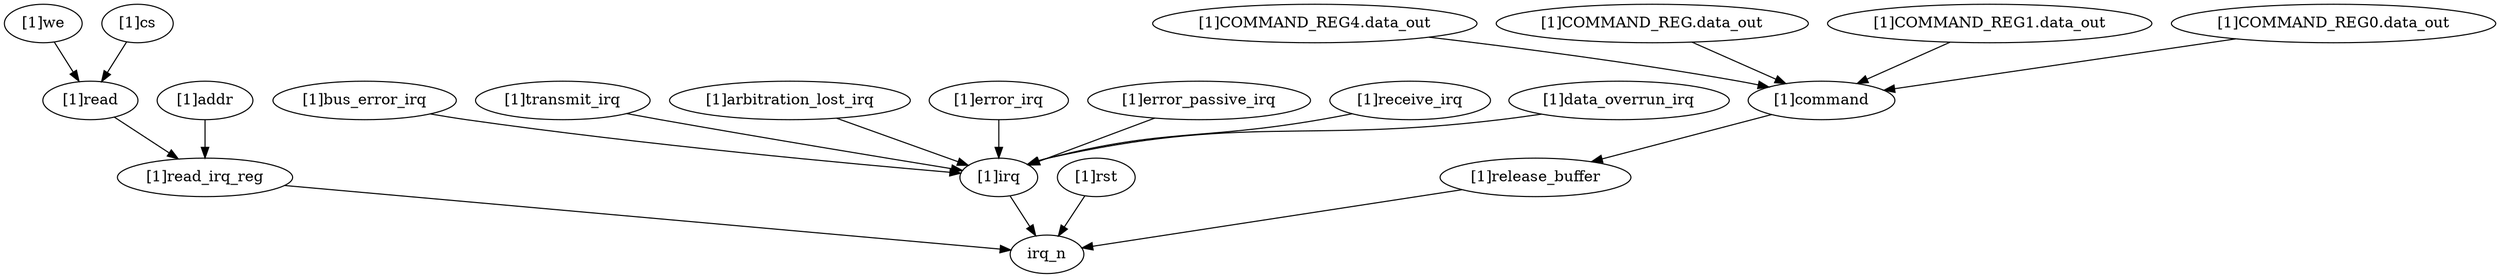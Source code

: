 strict digraph "" {
	"[1]we"	 [complexity=8,
		importance=0.0226901977301,
		rank=0.00283627471626];
	"[1]read"	 [complexity=5,
		importance=0.0207477606771,
		rank=0.00414955213542];
	"[1]we" -> "[1]read";
	"[1]COMMAND_REG4.data_out"	 [complexity=4,
		importance=0.040229539764,
		rank=0.010057384941];
	"[1]command"	 [complexity=4,
		importance=0.0338583193208,
		rank=0.0084645798302];
	"[1]COMMAND_REG4.data_out" -> "[1]command";
	"[1]bus_error_irq"	 [complexity=9,
		importance=0.023385152413,
		rank=0.00259835026811];
	"[1]irq"	 [complexity=1,
		importance=0.0191691205159,
		rank=0.0191691205159];
	"[1]bus_error_irq" -> "[1]irq";
	"[1]transmit_irq"	 [complexity=9,
		importance=0.0247198131768,
		rank=0.00274664590854];
	"[1]transmit_irq" -> "[1]irq";
	"[1]rst"	 [complexity=1,
		importance=0.0266234351059,
		rank=0.0266234351059];
	irq_n	 [complexity=0,
		importance=0.00822699935098,
		rank=0.0];
	"[1]rst" -> irq_n;
	"[1]COMMAND_REG.data_out"	 [complexity=4,
		importance=0.0401324634171,
		rank=0.0100331158543];
	"[1]COMMAND_REG.data_out" -> "[1]command";
	"[1]arbitration_lost_irq"	 [complexity=9,
		importance=0.023385152413,
		rank=0.00259835026811];
	"[1]arbitration_lost_irq" -> "[1]irq";
	"[1]cs"	 [complexity=8,
		importance=0.0226901977301,
		rank=0.00283627471626];
	"[1]cs" -> "[1]read";
	"[1]error_irq"	 [complexity=9,
		importance=0.0265712400359,
		rank=0.00295236000399];
	"[1]error_irq" -> "[1]irq";
	"[1]irq" -> irq_n;
	"[1]release_buffer"	 [complexity=2,
		importance=0.0189692653145,
		rank=0.00948463265725];
	"[1]command" -> "[1]release_buffer";
	"[1]error_passive_irq"	 [complexity=9,
		importance=0.0252300297443,
		rank=0.00280333663825];
	"[1]error_passive_irq" -> "[1]irq";
	"[1]release_buffer" -> irq_n;
	"[1]read_irq_reg"	 [complexity=2,
		importance=0.0187426784276,
		rank=0.00937133921379];
	"[1]read_irq_reg" -> irq_n;
	"[1]addr"	 [complexity=5,
		importance=0.0206851154805,
		rank=0.00413702309611];
	"[1]addr" -> "[1]read_irq_reg";
	"[1]receive_irq"	 [complexity=9,
		importance=0.0258935470899,
		rank=0.00287706078776];
	"[1]receive_irq" -> "[1]irq";
	"[1]COMMAND_REG1.data_out"	 [complexity=4,
		importance=0.0407419667278,
		rank=0.010185491682];
	"[1]COMMAND_REG1.data_out" -> "[1]command";
	"[1]COMMAND_REG0.data_out"	 [complexity=4,
		importance=0.040229539764,
		rank=0.010057384941];
	"[1]COMMAND_REG0.data_out" -> "[1]command";
	"[1]read" -> "[1]read_irq_reg";
	"[1]data_overrun_irq"	 [complexity=9,
		importance=0.0243626228233,
		rank=0.00270695809147];
	"[1]data_overrun_irq" -> "[1]irq";
}
